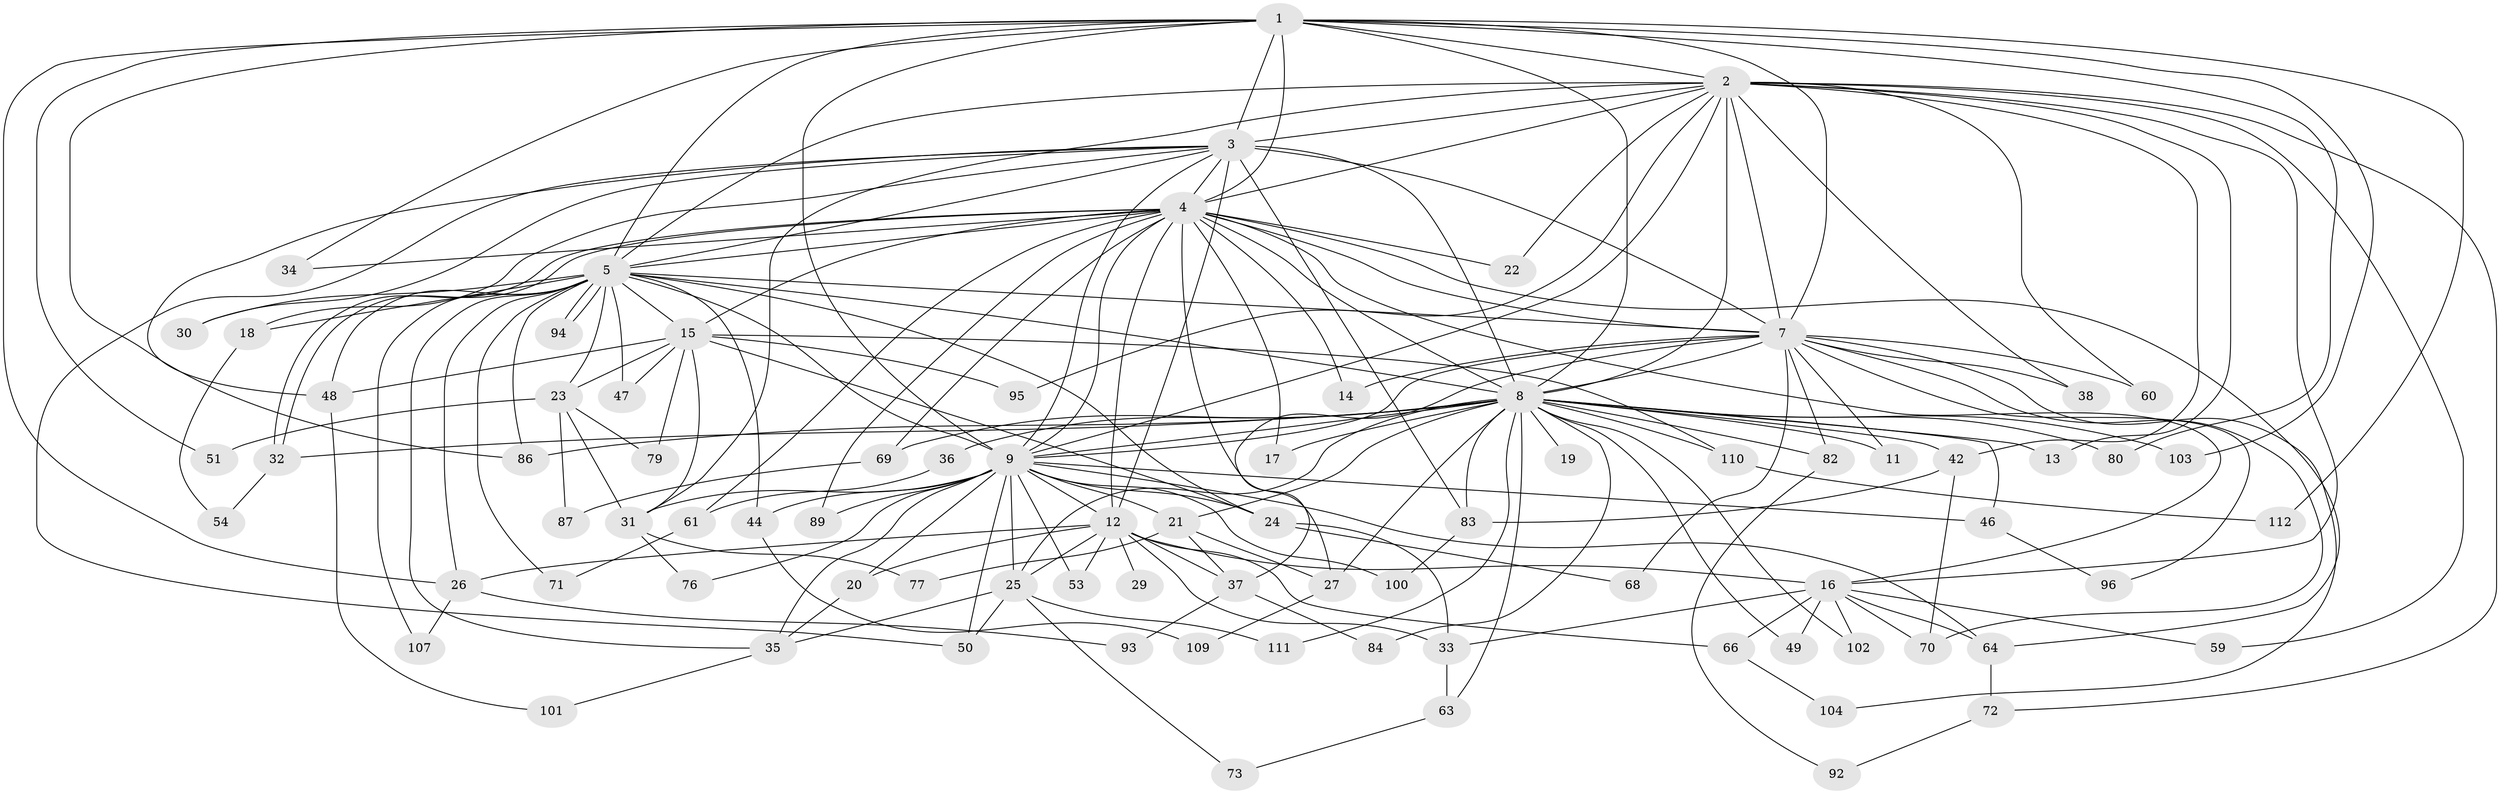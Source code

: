 // Generated by graph-tools (version 1.1) at 2025/23/03/03/25 07:23:40]
// undirected, 82 vertices, 192 edges
graph export_dot {
graph [start="1"]
  node [color=gray90,style=filled];
  1 [super="+6"];
  2 [super="+56"];
  3 [super="+106"];
  4 [super="+88"];
  5 [super="+40"];
  7 [super="+90"];
  8 [super="+10"];
  9 [super="+39"];
  11;
  12 [super="+28"];
  13;
  14;
  15 [super="+78"];
  16 [super="+55"];
  17;
  18;
  19;
  20 [super="+65"];
  21 [super="+52"];
  22;
  23 [super="+75"];
  24 [super="+85"];
  25 [super="+58"];
  26 [super="+99"];
  27 [super="+57"];
  29;
  30;
  31 [super="+98"];
  32 [super="+41"];
  33 [super="+62"];
  34;
  35 [super="+43"];
  36;
  37 [super="+91"];
  38;
  42;
  44 [super="+45"];
  46 [super="+81"];
  47;
  48 [super="+74"];
  49;
  50 [super="+97"];
  51;
  53;
  54;
  59;
  60;
  61;
  63;
  64 [super="+67"];
  66;
  68;
  69;
  70;
  71;
  72;
  73;
  76;
  77;
  79;
  80;
  82;
  83 [super="+108"];
  84;
  86 [super="+105"];
  87;
  89;
  92;
  93;
  94;
  95;
  96;
  100;
  101;
  102;
  103;
  104;
  107;
  109;
  110;
  111;
  112;
  1 -- 2 [weight=2];
  1 -- 3 [weight=2];
  1 -- 4 [weight=2];
  1 -- 5 [weight=2];
  1 -- 7 [weight=2];
  1 -- 8 [weight=4];
  1 -- 9 [weight=2];
  1 -- 26;
  1 -- 34;
  1 -- 112;
  1 -- 103;
  1 -- 80;
  1 -- 51;
  1 -- 86;
  2 -- 3;
  2 -- 4 [weight=2];
  2 -- 5;
  2 -- 7;
  2 -- 8 [weight=2];
  2 -- 9;
  2 -- 13;
  2 -- 22;
  2 -- 31;
  2 -- 38;
  2 -- 42;
  2 -- 59;
  2 -- 60;
  2 -- 72;
  2 -- 95;
  2 -- 16 [weight=2];
  3 -- 4;
  3 -- 5;
  3 -- 7;
  3 -- 8 [weight=3];
  3 -- 9;
  3 -- 18;
  3 -- 30;
  3 -- 48;
  3 -- 50;
  3 -- 83;
  3 -- 12;
  4 -- 5;
  4 -- 7;
  4 -- 8 [weight=2];
  4 -- 9;
  4 -- 12;
  4 -- 14;
  4 -- 15;
  4 -- 16;
  4 -- 17;
  4 -- 22;
  4 -- 32;
  4 -- 32;
  4 -- 34;
  4 -- 61;
  4 -- 69;
  4 -- 89;
  4 -- 64;
  4 -- 27;
  5 -- 7;
  5 -- 8 [weight=2];
  5 -- 9;
  5 -- 15;
  5 -- 18;
  5 -- 23;
  5 -- 24;
  5 -- 26;
  5 -- 30;
  5 -- 47;
  5 -- 71;
  5 -- 86;
  5 -- 94;
  5 -- 94;
  5 -- 107;
  5 -- 48;
  5 -- 35;
  5 -- 44;
  7 -- 8 [weight=2];
  7 -- 9;
  7 -- 11;
  7 -- 14;
  7 -- 38;
  7 -- 60;
  7 -- 68;
  7 -- 82;
  7 -- 96;
  7 -- 104;
  7 -- 37;
  7 -- 70;
  8 -- 9 [weight=2];
  8 -- 36 [weight=2];
  8 -- 42;
  8 -- 46;
  8 -- 49;
  8 -- 103;
  8 -- 111;
  8 -- 69;
  8 -- 11;
  8 -- 13;
  8 -- 80;
  8 -- 17;
  8 -- 82;
  8 -- 19;
  8 -- 84;
  8 -- 21;
  8 -- 86;
  8 -- 25;
  8 -- 27;
  8 -- 102;
  8 -- 110;
  8 -- 63;
  8 -- 32;
  8 -- 83;
  9 -- 12;
  9 -- 20;
  9 -- 21 [weight=2];
  9 -- 24;
  9 -- 25;
  9 -- 31 [weight=2];
  9 -- 35;
  9 -- 44 [weight=2];
  9 -- 46 [weight=2];
  9 -- 53;
  9 -- 64;
  9 -- 76;
  9 -- 89;
  9 -- 100;
  9 -- 50;
  12 -- 16;
  12 -- 20;
  12 -- 29 [weight=2];
  12 -- 33;
  12 -- 37;
  12 -- 53;
  12 -- 66;
  12 -- 26;
  12 -- 25;
  15 -- 23 [weight=2];
  15 -- 47;
  15 -- 48;
  15 -- 95;
  15 -- 110;
  15 -- 31;
  15 -- 79;
  15 -- 24;
  16 -- 33;
  16 -- 49;
  16 -- 59;
  16 -- 64;
  16 -- 66;
  16 -- 70;
  16 -- 102;
  18 -- 54;
  20 -- 35;
  21 -- 27;
  21 -- 37;
  21 -- 77;
  23 -- 51;
  23 -- 79;
  23 -- 87;
  23 -- 31;
  24 -- 68;
  24 -- 33;
  25 -- 35;
  25 -- 50;
  25 -- 73;
  25 -- 111;
  26 -- 93;
  26 -- 107;
  27 -- 109;
  31 -- 76;
  31 -- 77;
  32 -- 54;
  33 -- 63;
  35 -- 101;
  36 -- 61;
  37 -- 84;
  37 -- 93;
  42 -- 70;
  42 -- 83;
  44 -- 109;
  46 -- 96;
  48 -- 101;
  61 -- 71;
  63 -- 73;
  64 -- 72;
  66 -- 104;
  69 -- 87;
  72 -- 92;
  82 -- 92;
  83 -- 100;
  110 -- 112;
}
